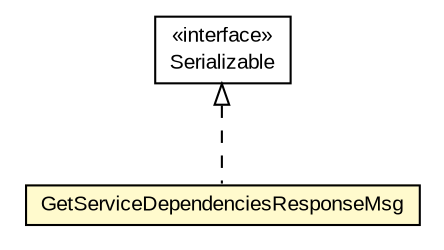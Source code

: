 #!/usr/local/bin/dot
#
# Class diagram 
# Generated by UMLGraph version R5_6-24-gf6e263 (http://www.umlgraph.org/)
#

digraph G {
	edge [fontname="arial",fontsize=10,labelfontname="arial",labelfontsize=10];
	node [fontname="arial",fontsize=10,shape=plaintext];
	nodesep=0.25;
	ranksep=0.5;
	// org.miloss.fgsms.services.interfaces.dataaccessservice.GetServiceDependenciesResponseMsg
	c239303 [label=<<table title="org.miloss.fgsms.services.interfaces.dataaccessservice.GetServiceDependenciesResponseMsg" border="0" cellborder="1" cellspacing="0" cellpadding="2" port="p" bgcolor="lemonChiffon" href="./GetServiceDependenciesResponseMsg.html">
		<tr><td><table border="0" cellspacing="0" cellpadding="1">
<tr><td align="center" balign="center"> GetServiceDependenciesResponseMsg </td></tr>
		</table></td></tr>
		</table>>, URL="./GetServiceDependenciesResponseMsg.html", fontname="arial", fontcolor="black", fontsize=10.0];
	//org.miloss.fgsms.services.interfaces.dataaccessservice.GetServiceDependenciesResponseMsg implements java.io.Serializable
	c239848:p -> c239303:p [dir=back,arrowtail=empty,style=dashed];
	// java.io.Serializable
	c239848 [label=<<table title="java.io.Serializable" border="0" cellborder="1" cellspacing="0" cellpadding="2" port="p" href="http://java.sun.com/j2se/1.4.2/docs/api/java/io/Serializable.html">
		<tr><td><table border="0" cellspacing="0" cellpadding="1">
<tr><td align="center" balign="center"> &#171;interface&#187; </td></tr>
<tr><td align="center" balign="center"> Serializable </td></tr>
		</table></td></tr>
		</table>>, URL="http://java.sun.com/j2se/1.4.2/docs/api/java/io/Serializable.html", fontname="arial", fontcolor="black", fontsize=10.0];
}

